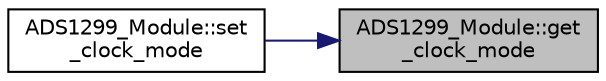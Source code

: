 digraph "ADS1299_Module::get_clock_mode"
{
 // LATEX_PDF_SIZE
  edge [fontname="Helvetica",fontsize="10",labelfontname="Helvetica",labelfontsize="10"];
  node [fontname="Helvetica",fontsize="10",shape=record];
  rankdir="RL";
  Node1 [label="ADS1299_Module::get\l_clock_mode",height=0.2,width=0.4,color="black", fillcolor="grey75", style="filled", fontcolor="black",tooltip="Gets the current clock mode."];
  Node1 -> Node2 [dir="back",color="midnightblue",fontsize="10",style="solid",fontname="Helvetica"];
  Node2 [label="ADS1299_Module::set\l_clock_mode",height=0.2,width=0.4,color="black", fillcolor="white", style="filled",URL="$class_a_d_s1299___module.html#a6d506e84360858b4ce24f3d8d9f8d3a3",tooltip="Sets the clock mode."];
}
